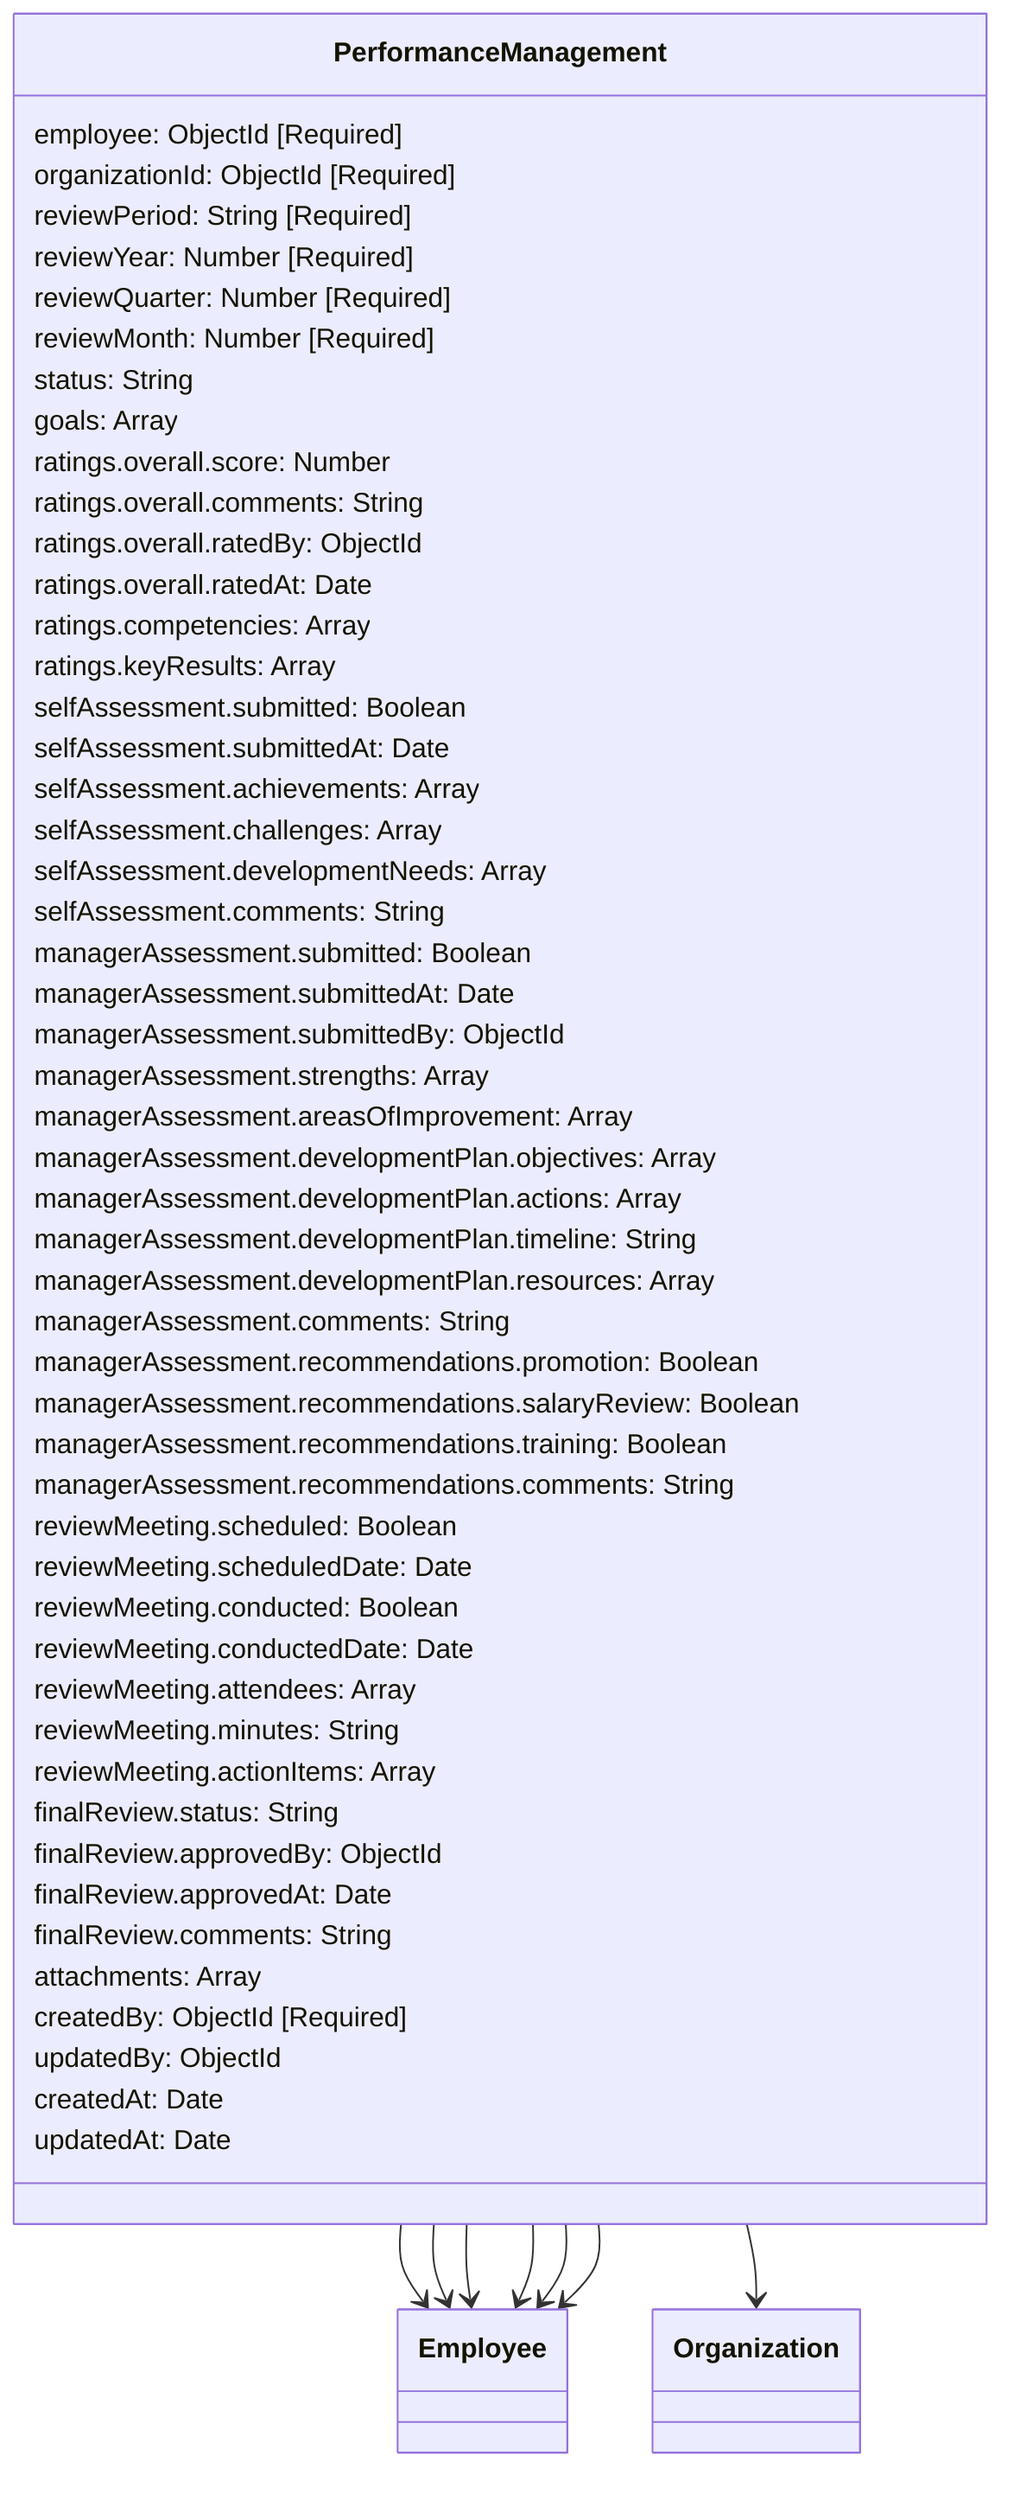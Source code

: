 classDiagram
  class PerformanceManagement {
    employee: ObjectId [Required]
    organizationId: ObjectId [Required]
    reviewPeriod: String [Required]
    reviewYear: Number [Required]
    reviewQuarter: Number [Required]
    reviewMonth: Number [Required]
    status: String
    goals: Array
    ratings.overall.score: Number
    ratings.overall.comments: String
    ratings.overall.ratedBy: ObjectId
    ratings.overall.ratedAt: Date
    ratings.competencies: Array
    ratings.keyResults: Array
    selfAssessment.submitted: Boolean
    selfAssessment.submittedAt: Date
    selfAssessment.achievements: Array
    selfAssessment.challenges: Array
    selfAssessment.developmentNeeds: Array
    selfAssessment.comments: String
    managerAssessment.submitted: Boolean
    managerAssessment.submittedAt: Date
    managerAssessment.submittedBy: ObjectId
    managerAssessment.strengths: Array
    managerAssessment.areasOfImprovement: Array
    managerAssessment.developmentPlan.objectives: Array
    managerAssessment.developmentPlan.actions: Array
    managerAssessment.developmentPlan.timeline: String
    managerAssessment.developmentPlan.resources: Array
    managerAssessment.comments: String
    managerAssessment.recommendations.promotion: Boolean
    managerAssessment.recommendations.salaryReview: Boolean
    managerAssessment.recommendations.training: Boolean
    managerAssessment.recommendations.comments: String
    reviewMeeting.scheduled: Boolean
    reviewMeeting.scheduledDate: Date
    reviewMeeting.conducted: Boolean
    reviewMeeting.conductedDate: Date
    reviewMeeting.attendees: Array
    reviewMeeting.minutes: String
    reviewMeeting.actionItems: Array
    finalReview.status: String
    finalReview.approvedBy: ObjectId
    finalReview.approvedAt: Date
    finalReview.comments: String
    attachments: Array
    createdBy: ObjectId [Required]
    updatedBy: ObjectId
    createdAt: Date
    updatedAt: Date
  }

  PerformanceManagement --> Employee
  PerformanceManagement --> Organization
  PerformanceManagement --> Employee
  PerformanceManagement --> Employee
  PerformanceManagement --> Employee
  PerformanceManagement --> Employee
  PerformanceManagement --> Employee